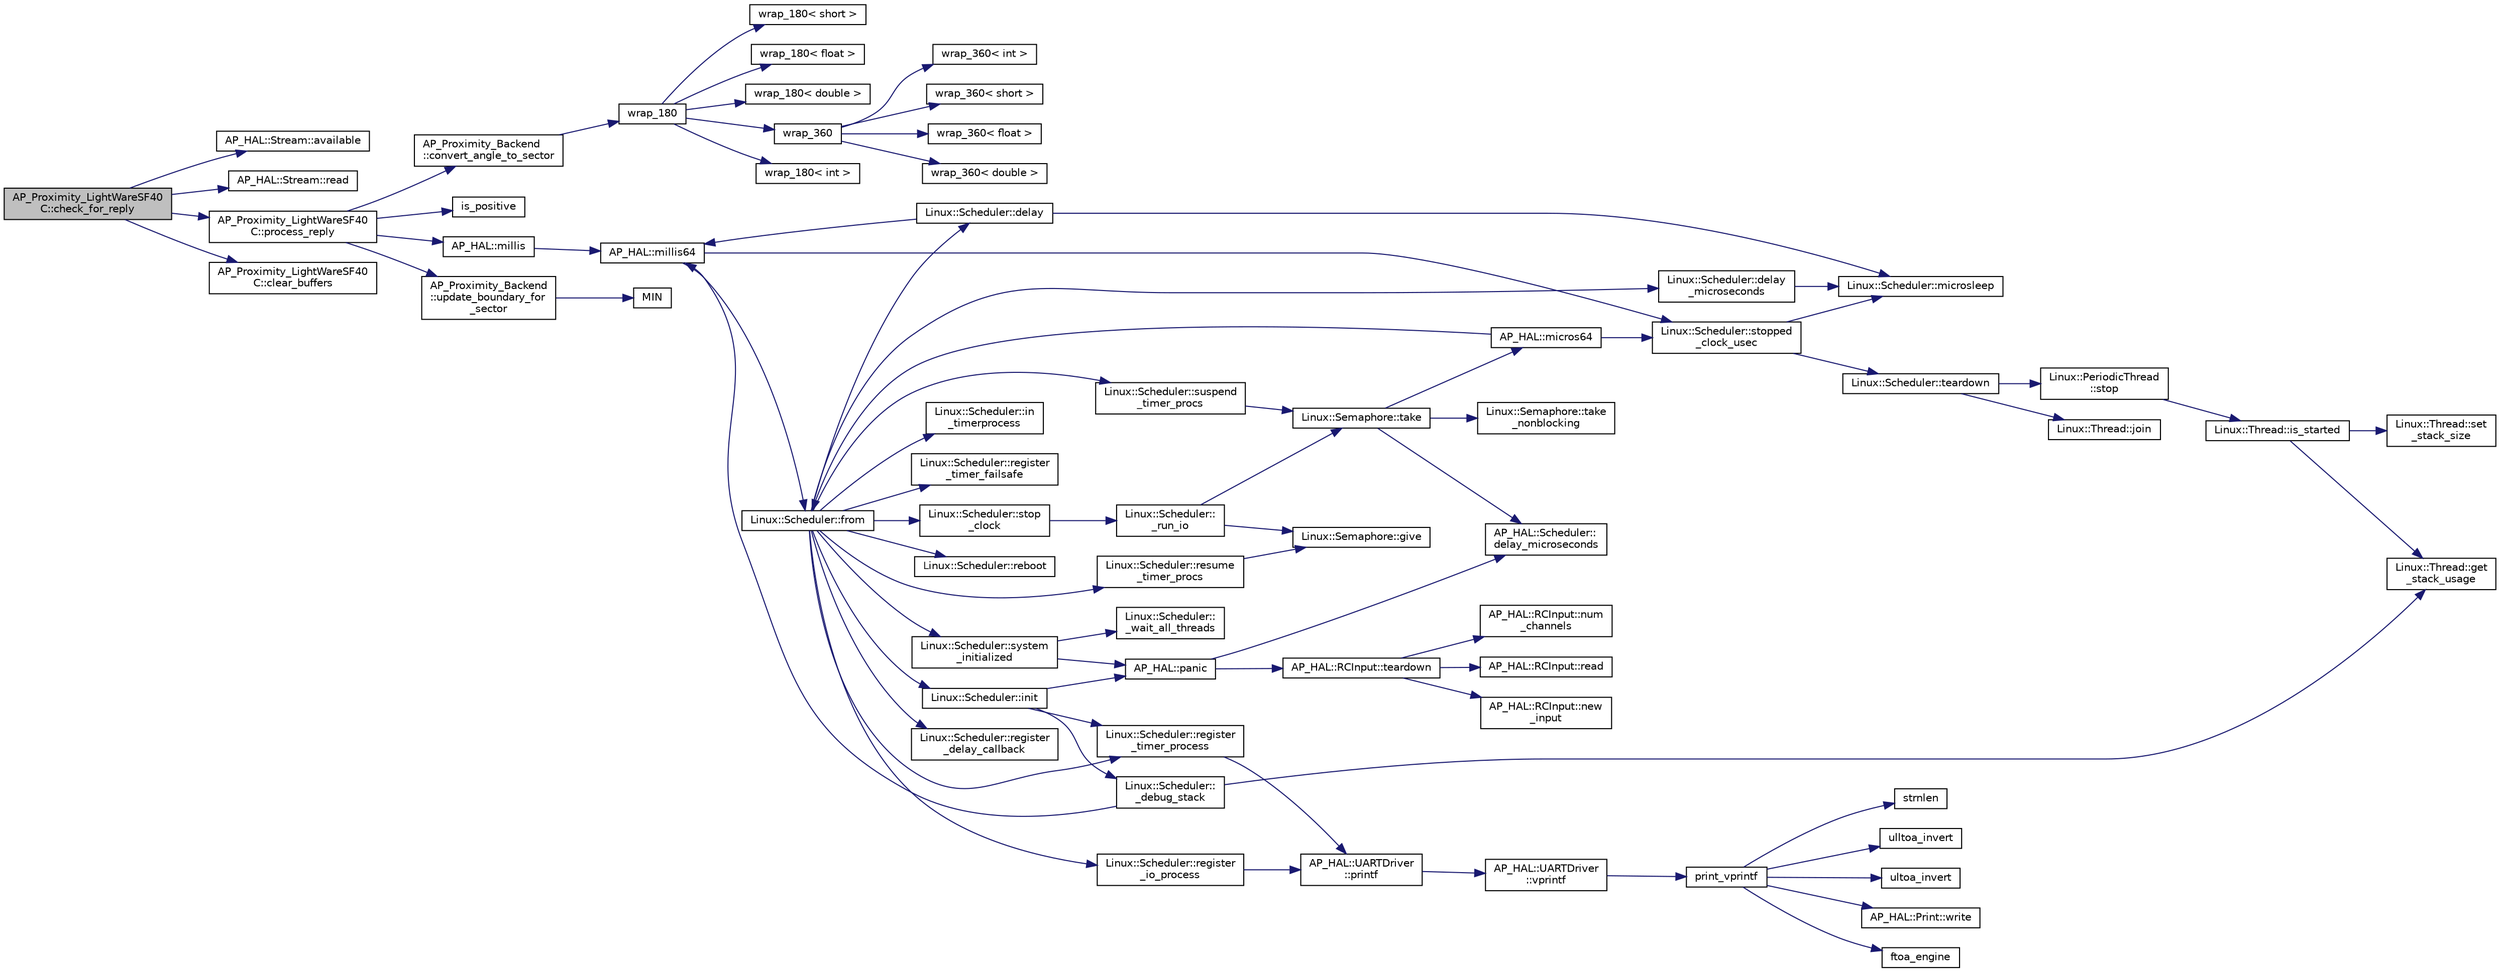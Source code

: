 digraph "AP_Proximity_LightWareSF40C::check_for_reply"
{
 // INTERACTIVE_SVG=YES
  edge [fontname="Helvetica",fontsize="10",labelfontname="Helvetica",labelfontsize="10"];
  node [fontname="Helvetica",fontsize="10",shape=record];
  rankdir="LR";
  Node1 [label="AP_Proximity_LightWareSF40\lC::check_for_reply",height=0.2,width=0.4,color="black", fillcolor="grey75", style="filled", fontcolor="black"];
  Node1 -> Node2 [color="midnightblue",fontsize="10",style="solid",fontname="Helvetica"];
  Node2 [label="AP_HAL::Stream::available",height=0.2,width=0.4,color="black", fillcolor="white", style="filled",URL="$classAP__HAL_1_1Stream.html#ae6aa935b5bbd553a2654bfec4e14961e"];
  Node1 -> Node3 [color="midnightblue",fontsize="10",style="solid",fontname="Helvetica"];
  Node3 [label="AP_HAL::Stream::read",height=0.2,width=0.4,color="black", fillcolor="white", style="filled",URL="$classAP__HAL_1_1Stream.html#ae42ff362cc2a7e527c22f92a3740c2ac"];
  Node1 -> Node4 [color="midnightblue",fontsize="10",style="solid",fontname="Helvetica"];
  Node4 [label="AP_Proximity_LightWareSF40\lC::process_reply",height=0.2,width=0.4,color="black", fillcolor="white", style="filled",URL="$classAP__Proximity__LightWareSF40C.html#abdfa9a489fc3ae7cf5f5a90f57e3fb15"];
  Node4 -> Node5 [color="midnightblue",fontsize="10",style="solid",fontname="Helvetica"];
  Node5 [label="AP_Proximity_Backend\l::convert_angle_to_sector",height=0.2,width=0.4,color="black", fillcolor="white", style="filled",URL="$classAP__Proximity__Backend.html#a69b08f5fe399b40d9d1b0f6ee3696a1b"];
  Node5 -> Node6 [color="midnightblue",fontsize="10",style="solid",fontname="Helvetica"];
  Node6 [label="wrap_180",height=0.2,width=0.4,color="black", fillcolor="white", style="filled",URL="$AP__Math_8cpp.html#a603d717bc95dd546b9e2c4da57b88a39"];
  Node6 -> Node7 [color="midnightblue",fontsize="10",style="solid",fontname="Helvetica"];
  Node7 [label="wrap_360",height=0.2,width=0.4,color="black", fillcolor="white", style="filled",URL="$AP__Math_8cpp.html#aac44349f9b159f31fc43fe924d52f7fc"];
  Node7 -> Node8 [color="midnightblue",fontsize="10",style="solid",fontname="Helvetica"];
  Node8 [label="wrap_360\< int \>",height=0.2,width=0.4,color="black", fillcolor="white", style="filled",URL="$AP__Math_8cpp.html#ad909fc5c89c69617f13018963a685bd5"];
  Node7 -> Node9 [color="midnightblue",fontsize="10",style="solid",fontname="Helvetica"];
  Node9 [label="wrap_360\< short \>",height=0.2,width=0.4,color="black", fillcolor="white", style="filled",URL="$AP__Math_8cpp.html#a3c6b3854a342ae989b7c2296b4c6c6ec"];
  Node7 -> Node10 [color="midnightblue",fontsize="10",style="solid",fontname="Helvetica"];
  Node10 [label="wrap_360\< float \>",height=0.2,width=0.4,color="black", fillcolor="white", style="filled",URL="$AP__Math_8cpp.html#ad75d42039e8eda0c32431b8882b46fc4"];
  Node7 -> Node11 [color="midnightblue",fontsize="10",style="solid",fontname="Helvetica"];
  Node11 [label="wrap_360\< double \>",height=0.2,width=0.4,color="black", fillcolor="white", style="filled",URL="$AP__Math_8cpp.html#aaf5c8a69731644be38edeaedbd1b1c8d"];
  Node6 -> Node12 [color="midnightblue",fontsize="10",style="solid",fontname="Helvetica"];
  Node12 [label="wrap_180\< int \>",height=0.2,width=0.4,color="black", fillcolor="white", style="filled",URL="$AP__Math_8cpp.html#a02a2cf5a700e31fcf6b444311939d6f8"];
  Node6 -> Node13 [color="midnightblue",fontsize="10",style="solid",fontname="Helvetica"];
  Node13 [label="wrap_180\< short \>",height=0.2,width=0.4,color="black", fillcolor="white", style="filled",URL="$AP__Math_8cpp.html#a3a086dd71d651cf1d4a28ec87decb8b0"];
  Node6 -> Node14 [color="midnightblue",fontsize="10",style="solid",fontname="Helvetica"];
  Node14 [label="wrap_180\< float \>",height=0.2,width=0.4,color="black", fillcolor="white", style="filled",URL="$AP__Math_8cpp.html#abfa396c065d0b24a9fd841beb6404a7b"];
  Node6 -> Node15 [color="midnightblue",fontsize="10",style="solid",fontname="Helvetica"];
  Node15 [label="wrap_180\< double \>",height=0.2,width=0.4,color="black", fillcolor="white", style="filled",URL="$AP__Math_8cpp.html#addf2d396e8779d86f1296f2fecf105e4"];
  Node4 -> Node16 [color="midnightblue",fontsize="10",style="solid",fontname="Helvetica"];
  Node16 [label="is_positive",height=0.2,width=0.4,color="black", fillcolor="white", style="filled",URL="$AP__Math_8h.html#a4e3ae698e8f99cec214348ad233e3c41"];
  Node4 -> Node17 [color="midnightblue",fontsize="10",style="solid",fontname="Helvetica"];
  Node17 [label="AP_HAL::millis",height=0.2,width=0.4,color="black", fillcolor="white", style="filled",URL="$namespaceAP__HAL.html#a77dffbb18891996280308e21316ec186"];
  Node17 -> Node18 [color="midnightblue",fontsize="10",style="solid",fontname="Helvetica"];
  Node18 [label="AP_HAL::millis64",height=0.2,width=0.4,color="black", fillcolor="white", style="filled",URL="$namespaceAP__HAL.html#a59336c5fceaf28a76d1df1581a87a25d"];
  Node18 -> Node19 [color="midnightblue",fontsize="10",style="solid",fontname="Helvetica"];
  Node19 [label="Linux::Scheduler::from",height=0.2,width=0.4,color="black", fillcolor="white", style="filled",URL="$classLinux_1_1Scheduler.html#a53ecaae0fdc72f85bd57c4b0cff93653"];
  Node19 -> Node20 [color="midnightblue",fontsize="10",style="solid",fontname="Helvetica"];
  Node20 [label="Linux::Scheduler::init",height=0.2,width=0.4,color="black", fillcolor="white", style="filled",URL="$classLinux_1_1Scheduler.html#a3d77c332e051c28c83fb07757e7100bd"];
  Node20 -> Node21 [color="midnightblue",fontsize="10",style="solid",fontname="Helvetica"];
  Node21 [label="AP_HAL::panic",height=0.2,width=0.4,color="black", fillcolor="white", style="filled",URL="$namespaceAP__HAL.html#a71832f03d849a0c088f04fc98d3c8143"];
  Node21 -> Node22 [color="midnightblue",fontsize="10",style="solid",fontname="Helvetica"];
  Node22 [label="AP_HAL::RCInput::teardown",height=0.2,width=0.4,color="black", fillcolor="white", style="filled",URL="$classAP__HAL_1_1RCInput.html#a2bea13d38f2b9ae8bf5193a3a69f0a31"];
  Node22 -> Node23 [color="midnightblue",fontsize="10",style="solid",fontname="Helvetica"];
  Node23 [label="AP_HAL::RCInput::new\l_input",height=0.2,width=0.4,color="black", fillcolor="white", style="filled",URL="$classAP__HAL_1_1RCInput.html#aee1fade33080edef83dd7db0fad0f7da"];
  Node22 -> Node24 [color="midnightblue",fontsize="10",style="solid",fontname="Helvetica"];
  Node24 [label="AP_HAL::RCInput::num\l_channels",height=0.2,width=0.4,color="black", fillcolor="white", style="filled",URL="$classAP__HAL_1_1RCInput.html#ae55f959c6115c1f41783af3a2b6c4fcd"];
  Node22 -> Node25 [color="midnightblue",fontsize="10",style="solid",fontname="Helvetica"];
  Node25 [label="AP_HAL::RCInput::read",height=0.2,width=0.4,color="black", fillcolor="white", style="filled",URL="$classAP__HAL_1_1RCInput.html#a078fd7e6d2e6a899009ec674a8e03498"];
  Node21 -> Node26 [color="midnightblue",fontsize="10",style="solid",fontname="Helvetica"];
  Node26 [label="AP_HAL::Scheduler::\ldelay_microseconds",height=0.2,width=0.4,color="black", fillcolor="white", style="filled",URL="$classAP__HAL_1_1Scheduler.html#a78c4f1b1f192ac1c99544b6cc8f099b0"];
  Node20 -> Node27 [color="midnightblue",fontsize="10",style="solid",fontname="Helvetica"];
  Node27 [label="Linux::Scheduler::register\l_timer_process",height=0.2,width=0.4,color="black", fillcolor="white", style="filled",URL="$classLinux_1_1Scheduler.html#a02a34a123dfebaf360f7010745e1e646"];
  Node27 -> Node28 [color="midnightblue",fontsize="10",style="solid",fontname="Helvetica"];
  Node28 [label="AP_HAL::UARTDriver\l::printf",height=0.2,width=0.4,color="black", fillcolor="white", style="filled",URL="$classAP__HAL_1_1UARTDriver.html#a6ceedc792594e59fc7d80b39a435f027"];
  Node28 -> Node29 [color="midnightblue",fontsize="10",style="solid",fontname="Helvetica"];
  Node29 [label="AP_HAL::UARTDriver\l::vprintf",height=0.2,width=0.4,color="black", fillcolor="white", style="filled",URL="$classAP__HAL_1_1UARTDriver.html#aa8abfb6d6641299472c29ac1edde559f"];
  Node29 -> Node30 [color="midnightblue",fontsize="10",style="solid",fontname="Helvetica"];
  Node30 [label="print_vprintf",height=0.2,width=0.4,color="black", fillcolor="white", style="filled",URL="$print__vprintf_8cpp.html#a1534eaeab54696df96975b56d9f49212"];
  Node30 -> Node31 [color="midnightblue",fontsize="10",style="solid",fontname="Helvetica"];
  Node31 [label="AP_HAL::Print::write",height=0.2,width=0.4,color="black", fillcolor="white", style="filled",URL="$classAP__HAL_1_1Print.html#acc65391952a43334f8f5c9bef341f501"];
  Node30 -> Node32 [color="midnightblue",fontsize="10",style="solid",fontname="Helvetica"];
  Node32 [label="ftoa_engine",height=0.2,width=0.4,color="black", fillcolor="white", style="filled",URL="$ftoa__engine_8cpp.html#a1c28234da8f20b43c85890d4bb452947"];
  Node30 -> Node33 [color="midnightblue",fontsize="10",style="solid",fontname="Helvetica"];
  Node33 [label="strnlen",height=0.2,width=0.4,color="black", fillcolor="white", style="filled",URL="$replace_8cpp.html#a880bcc7b85a09e6254691bebd5344b51"];
  Node30 -> Node34 [color="midnightblue",fontsize="10",style="solid",fontname="Helvetica"];
  Node34 [label="ulltoa_invert",height=0.2,width=0.4,color="black", fillcolor="white", style="filled",URL="$utoa__invert_8cpp.html#a34926f552460b47c414ec4d83b32815c"];
  Node30 -> Node35 [color="midnightblue",fontsize="10",style="solid",fontname="Helvetica"];
  Node35 [label="ultoa_invert",height=0.2,width=0.4,color="black", fillcolor="white", style="filled",URL="$utoa__invert_8cpp.html#a5d99bba8e697c1e11da489d88fca8559"];
  Node20 -> Node36 [color="midnightblue",fontsize="10",style="solid",fontname="Helvetica"];
  Node36 [label="Linux::Scheduler::\l_debug_stack",height=0.2,width=0.4,color="black", fillcolor="white", style="filled",URL="$classLinux_1_1Scheduler.html#a163eb7b285c95b1b1d036fc61d723910"];
  Node36 -> Node18 [color="midnightblue",fontsize="10",style="solid",fontname="Helvetica"];
  Node36 -> Node37 [color="midnightblue",fontsize="10",style="solid",fontname="Helvetica"];
  Node37 [label="Linux::Thread::get\l_stack_usage",height=0.2,width=0.4,color="black", fillcolor="white", style="filled",URL="$classLinux_1_1Thread.html#a6884970a0811ae21953c57fb98aa6e96"];
  Node19 -> Node38 [color="midnightblue",fontsize="10",style="solid",fontname="Helvetica"];
  Node38 [label="Linux::Scheduler::delay",height=0.2,width=0.4,color="black", fillcolor="white", style="filled",URL="$classLinux_1_1Scheduler.html#a14f3239ecbb9889823b20dc9de655c2f"];
  Node38 -> Node18 [color="midnightblue",fontsize="10",style="solid",fontname="Helvetica"];
  Node38 -> Node39 [color="midnightblue",fontsize="10",style="solid",fontname="Helvetica"];
  Node39 [label="Linux::Scheduler::microsleep",height=0.2,width=0.4,color="black", fillcolor="white", style="filled",URL="$classLinux_1_1Scheduler.html#a647872aff158b510c56862f51f951538"];
  Node19 -> Node40 [color="midnightblue",fontsize="10",style="solid",fontname="Helvetica"];
  Node40 [label="Linux::Scheduler::delay\l_microseconds",height=0.2,width=0.4,color="black", fillcolor="white", style="filled",URL="$classLinux_1_1Scheduler.html#a4cffd5bcba0175bf49c7aa75ff3bf09a"];
  Node40 -> Node39 [color="midnightblue",fontsize="10",style="solid",fontname="Helvetica"];
  Node19 -> Node41 [color="midnightblue",fontsize="10",style="solid",fontname="Helvetica"];
  Node41 [label="Linux::Scheduler::register\l_delay_callback",height=0.2,width=0.4,color="black", fillcolor="white", style="filled",URL="$classLinux_1_1Scheduler.html#a5cb50b637d5fd3e5f9220bc23db0fb3f"];
  Node19 -> Node27 [color="midnightblue",fontsize="10",style="solid",fontname="Helvetica"];
  Node19 -> Node42 [color="midnightblue",fontsize="10",style="solid",fontname="Helvetica"];
  Node42 [label="Linux::Scheduler::register\l_io_process",height=0.2,width=0.4,color="black", fillcolor="white", style="filled",URL="$classLinux_1_1Scheduler.html#aa2be97cb8686d72cc322fb38f69a940c"];
  Node42 -> Node28 [color="midnightblue",fontsize="10",style="solid",fontname="Helvetica"];
  Node19 -> Node43 [color="midnightblue",fontsize="10",style="solid",fontname="Helvetica"];
  Node43 [label="Linux::Scheduler::suspend\l_timer_procs",height=0.2,width=0.4,color="black", fillcolor="white", style="filled",URL="$classLinux_1_1Scheduler.html#abba967d02c28cb0b16a7cebbff9bc6d6"];
  Node43 -> Node44 [color="midnightblue",fontsize="10",style="solid",fontname="Helvetica"];
  Node44 [label="Linux::Semaphore::take",height=0.2,width=0.4,color="black", fillcolor="white", style="filled",URL="$classLinux_1_1Semaphore.html#afc4c8706abb7e68aa4001ea372dc614e"];
  Node44 -> Node45 [color="midnightblue",fontsize="10",style="solid",fontname="Helvetica"];
  Node45 [label="Linux::Semaphore::take\l_nonblocking",height=0.2,width=0.4,color="black", fillcolor="white", style="filled",URL="$classLinux_1_1Semaphore.html#a561b4f40f3a76335f1a686c2aed526f9"];
  Node44 -> Node46 [color="midnightblue",fontsize="10",style="solid",fontname="Helvetica"];
  Node46 [label="AP_HAL::micros64",height=0.2,width=0.4,color="black", fillcolor="white", style="filled",URL="$namespaceAP__HAL.html#a7aa0ce7625c9680e30ff4a99940907a5"];
  Node46 -> Node19 [color="midnightblue",fontsize="10",style="solid",fontname="Helvetica"];
  Node46 -> Node47 [color="midnightblue",fontsize="10",style="solid",fontname="Helvetica"];
  Node47 [label="Linux::Scheduler::stopped\l_clock_usec",height=0.2,width=0.4,color="black", fillcolor="white", style="filled",URL="$classLinux_1_1Scheduler.html#a682b4c34f330f66db5ab4aa5d96e13f9"];
  Node47 -> Node39 [color="midnightblue",fontsize="10",style="solid",fontname="Helvetica"];
  Node47 -> Node48 [color="midnightblue",fontsize="10",style="solid",fontname="Helvetica"];
  Node48 [label="Linux::Scheduler::teardown",height=0.2,width=0.4,color="black", fillcolor="white", style="filled",URL="$classLinux_1_1Scheduler.html#ab373a83d818679432520ea881044b2a7"];
  Node48 -> Node49 [color="midnightblue",fontsize="10",style="solid",fontname="Helvetica"];
  Node49 [label="Linux::PeriodicThread\l::stop",height=0.2,width=0.4,color="black", fillcolor="white", style="filled",URL="$classLinux_1_1PeriodicThread.html#a136aaf6e713f63b246fc4a2905e6e9a1"];
  Node49 -> Node50 [color="midnightblue",fontsize="10",style="solid",fontname="Helvetica"];
  Node50 [label="Linux::Thread::is_started",height=0.2,width=0.4,color="black", fillcolor="white", style="filled",URL="$classLinux_1_1Thread.html#a240d7b48a9a8eb43638f67295a1819e5"];
  Node50 -> Node37 [color="midnightblue",fontsize="10",style="solid",fontname="Helvetica"];
  Node50 -> Node51 [color="midnightblue",fontsize="10",style="solid",fontname="Helvetica"];
  Node51 [label="Linux::Thread::set\l_stack_size",height=0.2,width=0.4,color="black", fillcolor="white", style="filled",URL="$classLinux_1_1Thread.html#a8d3282b714faaf68eae534e9276419f0"];
  Node48 -> Node52 [color="midnightblue",fontsize="10",style="solid",fontname="Helvetica"];
  Node52 [label="Linux::Thread::join",height=0.2,width=0.4,color="black", fillcolor="white", style="filled",URL="$classLinux_1_1Thread.html#a32b7d184279634922e2f3b23b584fbcd"];
  Node44 -> Node26 [color="midnightblue",fontsize="10",style="solid",fontname="Helvetica"];
  Node19 -> Node53 [color="midnightblue",fontsize="10",style="solid",fontname="Helvetica"];
  Node53 [label="Linux::Scheduler::resume\l_timer_procs",height=0.2,width=0.4,color="black", fillcolor="white", style="filled",URL="$classLinux_1_1Scheduler.html#aee4e701b92cb4721c4de1bfcdcded70c"];
  Node53 -> Node54 [color="midnightblue",fontsize="10",style="solid",fontname="Helvetica"];
  Node54 [label="Linux::Semaphore::give",height=0.2,width=0.4,color="black", fillcolor="white", style="filled",URL="$classLinux_1_1Semaphore.html#a216f91636f64b57b59d43ef64af91624"];
  Node19 -> Node55 [color="midnightblue",fontsize="10",style="solid",fontname="Helvetica"];
  Node55 [label="Linux::Scheduler::in\l_timerprocess",height=0.2,width=0.4,color="black", fillcolor="white", style="filled",URL="$classLinux_1_1Scheduler.html#af23753e7c6bfa97553db215a64235455"];
  Node19 -> Node56 [color="midnightblue",fontsize="10",style="solid",fontname="Helvetica"];
  Node56 [label="Linux::Scheduler::register\l_timer_failsafe",height=0.2,width=0.4,color="black", fillcolor="white", style="filled",URL="$classLinux_1_1Scheduler.html#ac193459e3575c7a0588fdc72250c2044"];
  Node19 -> Node57 [color="midnightblue",fontsize="10",style="solid",fontname="Helvetica"];
  Node57 [label="Linux::Scheduler::system\l_initialized",height=0.2,width=0.4,color="black", fillcolor="white", style="filled",URL="$classLinux_1_1Scheduler.html#ad6070a7ee637adf5101b1e6b6efbf8f6"];
  Node57 -> Node21 [color="midnightblue",fontsize="10",style="solid",fontname="Helvetica"];
  Node57 -> Node58 [color="midnightblue",fontsize="10",style="solid",fontname="Helvetica"];
  Node58 [label="Linux::Scheduler::\l_wait_all_threads",height=0.2,width=0.4,color="black", fillcolor="white", style="filled",URL="$classLinux_1_1Scheduler.html#ac52c8da3f1f4fd79c50bd64379daf399"];
  Node19 -> Node59 [color="midnightblue",fontsize="10",style="solid",fontname="Helvetica"];
  Node59 [label="Linux::Scheduler::reboot",height=0.2,width=0.4,color="black", fillcolor="white", style="filled",URL="$classLinux_1_1Scheduler.html#ae72cfa66c849ffd882ef518c35c71e69"];
  Node19 -> Node60 [color="midnightblue",fontsize="10",style="solid",fontname="Helvetica"];
  Node60 [label="Linux::Scheduler::stop\l_clock",height=0.2,width=0.4,color="black", fillcolor="white", style="filled",URL="$classLinux_1_1Scheduler.html#a392aebafcdfe9a812e4db4b7a9dcce9c"];
  Node60 -> Node61 [color="midnightblue",fontsize="10",style="solid",fontname="Helvetica"];
  Node61 [label="Linux::Scheduler::\l_run_io",height=0.2,width=0.4,color="black", fillcolor="white", style="filled",URL="$classLinux_1_1Scheduler.html#a70b024d7d0886bf47b46cc3ee310d638"];
  Node61 -> Node44 [color="midnightblue",fontsize="10",style="solid",fontname="Helvetica"];
  Node61 -> Node54 [color="midnightblue",fontsize="10",style="solid",fontname="Helvetica"];
  Node18 -> Node47 [color="midnightblue",fontsize="10",style="solid",fontname="Helvetica"];
  Node4 -> Node62 [color="midnightblue",fontsize="10",style="solid",fontname="Helvetica"];
  Node62 [label="AP_Proximity_Backend\l::update_boundary_for\l_sector",height=0.2,width=0.4,color="black", fillcolor="white", style="filled",URL="$classAP__Proximity__Backend.html#ae473136f4c50218d71a9c18886892edc"];
  Node62 -> Node63 [color="midnightblue",fontsize="10",style="solid",fontname="Helvetica"];
  Node63 [label="MIN",height=0.2,width=0.4,color="black", fillcolor="white", style="filled",URL="$AP__Math_8h.html#a6b187a3fa1e9f663e89175e7e8e213d6"];
  Node1 -> Node64 [color="midnightblue",fontsize="10",style="solid",fontname="Helvetica"];
  Node64 [label="AP_Proximity_LightWareSF40\lC::clear_buffers",height=0.2,width=0.4,color="black", fillcolor="white", style="filled",URL="$classAP__Proximity__LightWareSF40C.html#a7a549070bf9ef5a89fa390ecacef286c"];
}
